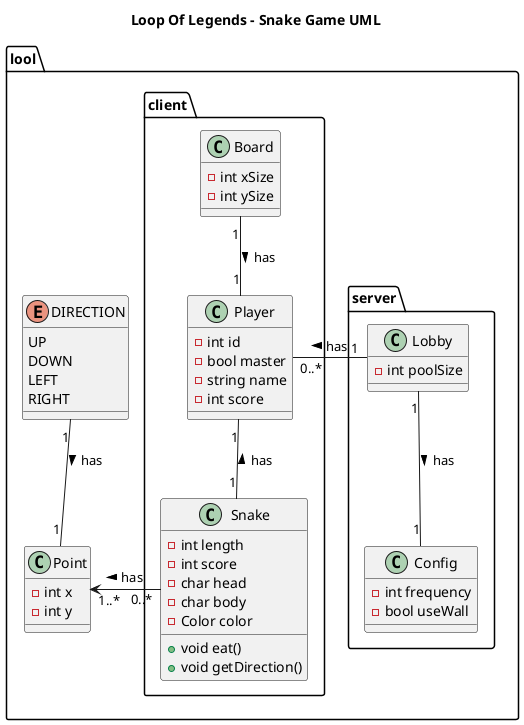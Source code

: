 @startuml Loop Of Legends
title Loop Of Legends - Snake Game UML
Package lool {

    enum DIRECTION {
        UP
        DOWN
        LEFT
        RIGHT
    }

    Class Point {
        - int x
        - int y
    }

    DIRECTION "1" -- "1" Point : has >

    Package server{

        class Lobby {
        - int poolSize
        }

        class Config {
        - int frequency
        - bool useWall
        }

        Lobby "1" -- "1" Config : has >
    }

    Package client {

        class Board{
            - int xSize
            - int ySize

        }

        class Player {
            - int id
            - bool master
            - string name
            - int score
        }

        class Snake{

            - int length
            - int score
            - char head
            - char body
            - Color color
            + void eat()
            + void getDirection()
        }

        Snake "1" --u "1" Player : has >
        Snake "0..*" --r> "1..*" Point : has >
        Board "1" -- "1" Player : has >
    }

    Lobby "1" --r "0..*" Player : has >

    
}

@enduml
